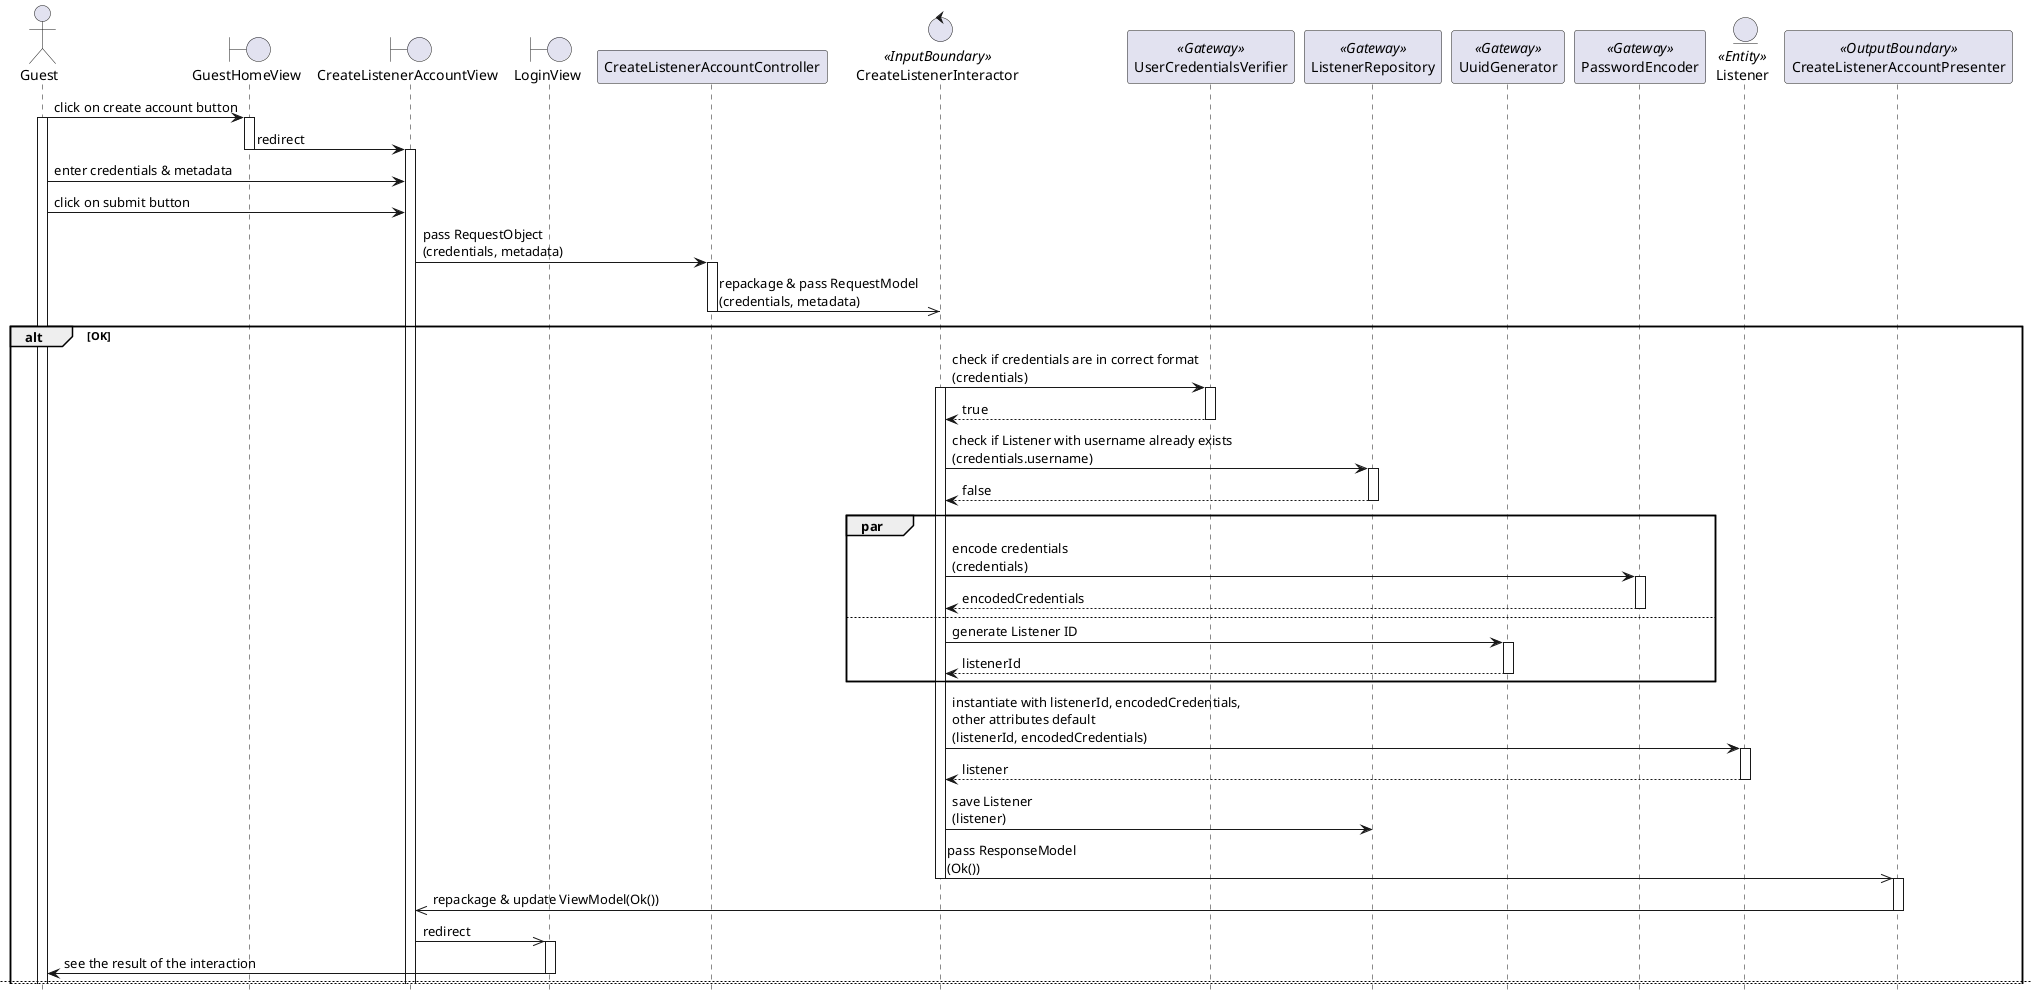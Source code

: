 @startuml

hide footbox
skinparam BackgroundColor transparent

actor Guest
boundary GuestHomeView
boundary CreateListenerAccountView
boundary LoginView
participant CreateListenerAccountController
control CreateListenerInteractor <<InputBoundary>>
participant UserCredentialsVerifier <<Gateway>>
participant ListenerRepository <<Gateway>>
participant UuidGenerator <<Gateway>>
participant PasswordEncoder <<Gateway>>
entity Listener <<Entity>>
participant CreateListenerAccountPresenter <<OutputBoundary>>

Guest -> GuestHomeView: click on create account button
activate Guest
activate GuestHomeView

GuestHomeView -> CreateListenerAccountView: redirect
deactivate GuestHomeView
activate CreateListenerAccountView

Guest -> CreateListenerAccountView: enter credentials & metadata
Guest -> CreateListenerAccountView: click on submit button
CreateListenerAccountView -> CreateListenerAccountController: pass RequestObject\n(credentials, metadata)
activate CreateListenerAccountController

CreateListenerAccountController ->> CreateListenerInteractor: repackage & pass RequestModel\n(credentials, metadata)
deactivate CreateListenerAccountController

alt OK
    CreateListenerInteractor -> UserCredentialsVerifier: check if credentials are in correct format\n(credentials)
    activate CreateListenerInteractor
    activate UserCredentialsVerifier
    return true
    deactivate UserCredentialsVerifier

    CreateListenerInteractor -> ListenerRepository: check if Listener with username already exists\n(credentials.username)
    activate ListenerRepository
    return false
    
    par
    CreateListenerInteractor -> PasswordEncoder: encode credentials\n(credentials)
    activate PasswordEncoder
    return encodedCredentials
    deactivate PasswordEncoder

    else
    CreateListenerInteractor -> UuidGenerator: generate Listener ID
    activate UuidGenerator
    return listenerId
    deactivate UuidGenerator

    end

    CreateListenerInteractor -> Listener: instantiate with listenerId, encodedCredentials,\nother attributes default\n(listenerId, encodedCredentials)
    activate Listener
    return listener

    CreateListenerInteractor -> ListenerRepository: save Listener\n(listener)
    deactivate ListenerRepository
    deactivate Listener

    CreateListenerInteractor ->> CreateListenerAccountPresenter: pass ResponseModel\n(Ok())
    deactivate CreateListenerInteractor
    activate CreateListenerAccountPresenter

    CreateListenerAccountPresenter ->> CreateListenerAccountView: repackage & update ViewModel(Ok())
    deactivate CreateListenerAccountPresenter

    CreateListenerAccountView ->> LoginView: redirect
    activate LoginView

    LoginView -> Guest: see the result of the interaction
    deactivate LoginView
    newpage

else Error: Credentials are in incorrect format
    CreateListenerInteractor -> UserCredentialsVerifier: check if credentials are in correct format\n(credentials)
    activate CreateListenerInteractor
    activate UserCredentialsVerifier
    return false
    deactivate UserCredentialsVerifier

    CreateListenerInteractor ->> CreateListenerAccountPresenter: pass ResponseModel\n(Err(CredentialsMalformed))
    deactivate CreateListenerInteractor
    activate CreateListenerAccountPresenter

    CreateListenerAccountPresenter ->> CreateListenerAccountView: repackage & update ViewModel(Err(CredentialsMalformed))
    deactivate CreateListenerAccountPresenter

    CreateListenerAccountView -> Guest: see the result of the interaction

else Error: Username already exists
    CreateListenerInteractor -> UserCredentialsVerifier: check if credentials are in correct format\n(credentials)
    activate CreateListenerInteractor
    activate UserCredentialsVerifier
    return true
    deactivate UserCredentialsVerifier

    CreateListenerInteractor -> ListenerRepository: check if Listener with username already exists\n(credentials.username)
    activate ListenerRepository
    return true

    CreateListenerInteractor ->> CreateListenerAccountPresenter: pass ResponseModel\n(Err(UserAlreadyExists))
    deactivate CreateListenerInteractor
    activate CreateListenerAccountPresenter

    CreateListenerAccountPresenter ->> CreateListenerAccountView: repackage & update ViewModel(Err(UserAlreadyExists))
    deactivate CreateListenerAccountPresenter

    CreateListenerAccountView -> Guest: see the result of the interaction

end

deactivate Guest
deactivate CreateListenerAccountView

@enduml
